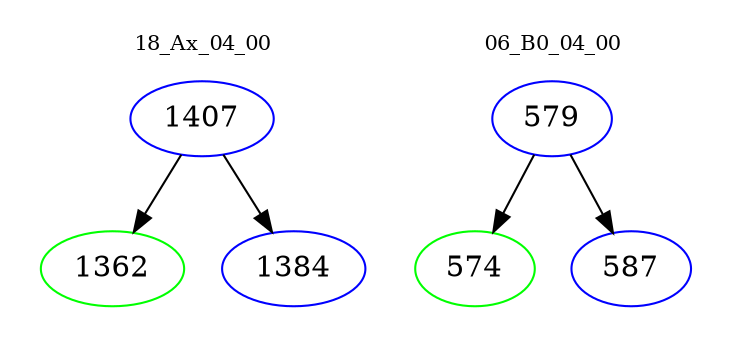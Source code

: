 digraph{
subgraph cluster_0 {
color = white
label = "18_Ax_04_00";
fontsize=10;
T0_1407 [label="1407", color="blue"]
T0_1407 -> T0_1362 [color="black"]
T0_1362 [label="1362", color="green"]
T0_1407 -> T0_1384 [color="black"]
T0_1384 [label="1384", color="blue"]
}
subgraph cluster_1 {
color = white
label = "06_B0_04_00";
fontsize=10;
T1_579 [label="579", color="blue"]
T1_579 -> T1_574 [color="black"]
T1_574 [label="574", color="green"]
T1_579 -> T1_587 [color="black"]
T1_587 [label="587", color="blue"]
}
}
